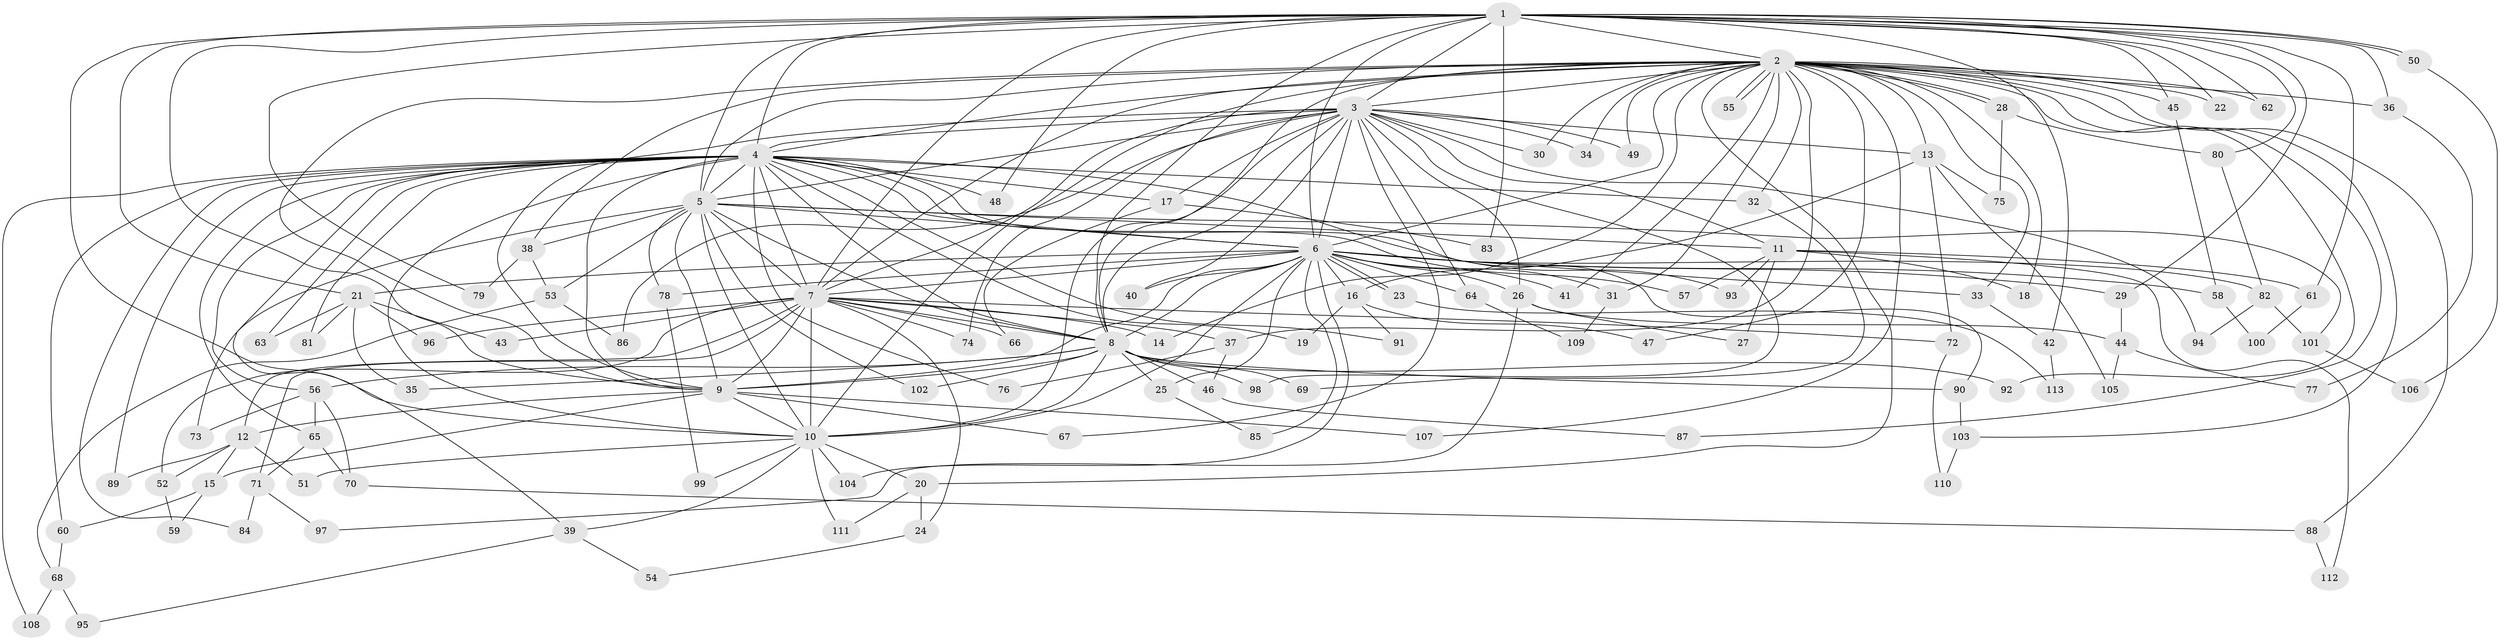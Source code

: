 // coarse degree distribution, {33: 0.022222222222222223, 14: 0.022222222222222223, 19: 0.022222222222222223, 9: 0.022222222222222223, 16: 0.022222222222222223, 15: 0.022222222222222223, 8: 0.06666666666666667, 6: 0.044444444444444446, 2: 0.4222222222222222, 4: 0.1111111111111111, 5: 0.044444444444444446, 3: 0.08888888888888889, 7: 0.022222222222222223, 1: 0.06666666666666667}
// Generated by graph-tools (version 1.1) at 2025/17/03/04/25 18:17:38]
// undirected, 113 vertices, 251 edges
graph export_dot {
graph [start="1"]
  node [color=gray90,style=filled];
  1;
  2;
  3;
  4;
  5;
  6;
  7;
  8;
  9;
  10;
  11;
  12;
  13;
  14;
  15;
  16;
  17;
  18;
  19;
  20;
  21;
  22;
  23;
  24;
  25;
  26;
  27;
  28;
  29;
  30;
  31;
  32;
  33;
  34;
  35;
  36;
  37;
  38;
  39;
  40;
  41;
  42;
  43;
  44;
  45;
  46;
  47;
  48;
  49;
  50;
  51;
  52;
  53;
  54;
  55;
  56;
  57;
  58;
  59;
  60;
  61;
  62;
  63;
  64;
  65;
  66;
  67;
  68;
  69;
  70;
  71;
  72;
  73;
  74;
  75;
  76;
  77;
  78;
  79;
  80;
  81;
  82;
  83;
  84;
  85;
  86;
  87;
  88;
  89;
  90;
  91;
  92;
  93;
  94;
  95;
  96;
  97;
  98;
  99;
  100;
  101;
  102;
  103;
  104;
  105;
  106;
  107;
  108;
  109;
  110;
  111;
  112;
  113;
  1 -- 2;
  1 -- 3;
  1 -- 4;
  1 -- 5;
  1 -- 6;
  1 -- 7;
  1 -- 8;
  1 -- 9;
  1 -- 10;
  1 -- 21;
  1 -- 22;
  1 -- 29;
  1 -- 36;
  1 -- 42;
  1 -- 45;
  1 -- 48;
  1 -- 50;
  1 -- 50;
  1 -- 61;
  1 -- 62;
  1 -- 79;
  1 -- 80;
  1 -- 83;
  2 -- 3;
  2 -- 4;
  2 -- 5;
  2 -- 6;
  2 -- 7;
  2 -- 8;
  2 -- 9;
  2 -- 10;
  2 -- 13;
  2 -- 14;
  2 -- 18;
  2 -- 20;
  2 -- 22;
  2 -- 28;
  2 -- 28;
  2 -- 30;
  2 -- 31;
  2 -- 32;
  2 -- 33;
  2 -- 34;
  2 -- 36;
  2 -- 37;
  2 -- 38;
  2 -- 41;
  2 -- 45;
  2 -- 47;
  2 -- 49;
  2 -- 55;
  2 -- 55;
  2 -- 62;
  2 -- 87;
  2 -- 88;
  2 -- 92;
  2 -- 103;
  2 -- 107;
  3 -- 4;
  3 -- 5;
  3 -- 6;
  3 -- 7;
  3 -- 8;
  3 -- 9;
  3 -- 10;
  3 -- 11;
  3 -- 13;
  3 -- 17;
  3 -- 26;
  3 -- 30;
  3 -- 34;
  3 -- 40;
  3 -- 49;
  3 -- 64;
  3 -- 67;
  3 -- 74;
  3 -- 86;
  3 -- 94;
  3 -- 98;
  4 -- 5;
  4 -- 6;
  4 -- 7;
  4 -- 8;
  4 -- 9;
  4 -- 10;
  4 -- 17;
  4 -- 19;
  4 -- 32;
  4 -- 39;
  4 -- 48;
  4 -- 56;
  4 -- 57;
  4 -- 60;
  4 -- 63;
  4 -- 65;
  4 -- 76;
  4 -- 81;
  4 -- 84;
  4 -- 89;
  4 -- 90;
  4 -- 91;
  4 -- 93;
  4 -- 108;
  5 -- 6;
  5 -- 7;
  5 -- 8;
  5 -- 9;
  5 -- 10;
  5 -- 11;
  5 -- 38;
  5 -- 53;
  5 -- 73;
  5 -- 78;
  5 -- 101;
  5 -- 102;
  6 -- 7;
  6 -- 8;
  6 -- 9;
  6 -- 10;
  6 -- 16;
  6 -- 21;
  6 -- 23;
  6 -- 23;
  6 -- 25;
  6 -- 26;
  6 -- 29;
  6 -- 31;
  6 -- 33;
  6 -- 40;
  6 -- 41;
  6 -- 58;
  6 -- 64;
  6 -- 78;
  6 -- 82;
  6 -- 85;
  6 -- 104;
  7 -- 8;
  7 -- 9;
  7 -- 10;
  7 -- 12;
  7 -- 14;
  7 -- 24;
  7 -- 37;
  7 -- 43;
  7 -- 52;
  7 -- 66;
  7 -- 71;
  7 -- 72;
  7 -- 74;
  7 -- 96;
  8 -- 9;
  8 -- 10;
  8 -- 25;
  8 -- 35;
  8 -- 46;
  8 -- 56;
  8 -- 69;
  8 -- 90;
  8 -- 92;
  8 -- 98;
  8 -- 102;
  9 -- 10;
  9 -- 12;
  9 -- 15;
  9 -- 67;
  9 -- 107;
  10 -- 20;
  10 -- 39;
  10 -- 51;
  10 -- 99;
  10 -- 104;
  10 -- 111;
  11 -- 18;
  11 -- 27;
  11 -- 57;
  11 -- 61;
  11 -- 93;
  11 -- 112;
  12 -- 15;
  12 -- 51;
  12 -- 52;
  12 -- 89;
  13 -- 16;
  13 -- 72;
  13 -- 75;
  13 -- 105;
  15 -- 59;
  15 -- 60;
  16 -- 19;
  16 -- 47;
  16 -- 91;
  17 -- 66;
  17 -- 83;
  20 -- 24;
  20 -- 111;
  21 -- 35;
  21 -- 43;
  21 -- 63;
  21 -- 81;
  21 -- 96;
  23 -- 113;
  24 -- 54;
  25 -- 85;
  26 -- 27;
  26 -- 44;
  26 -- 97;
  28 -- 75;
  28 -- 80;
  29 -- 44;
  31 -- 109;
  32 -- 69;
  33 -- 42;
  36 -- 77;
  37 -- 46;
  37 -- 76;
  38 -- 53;
  38 -- 79;
  39 -- 54;
  39 -- 95;
  42 -- 113;
  44 -- 77;
  44 -- 105;
  45 -- 58;
  46 -- 87;
  50 -- 106;
  52 -- 59;
  53 -- 68;
  53 -- 86;
  56 -- 65;
  56 -- 70;
  56 -- 73;
  58 -- 100;
  60 -- 68;
  61 -- 100;
  64 -- 109;
  65 -- 70;
  65 -- 71;
  68 -- 95;
  68 -- 108;
  70 -- 88;
  71 -- 84;
  71 -- 97;
  72 -- 110;
  78 -- 99;
  80 -- 82;
  82 -- 94;
  82 -- 101;
  88 -- 112;
  90 -- 103;
  101 -- 106;
  103 -- 110;
}
